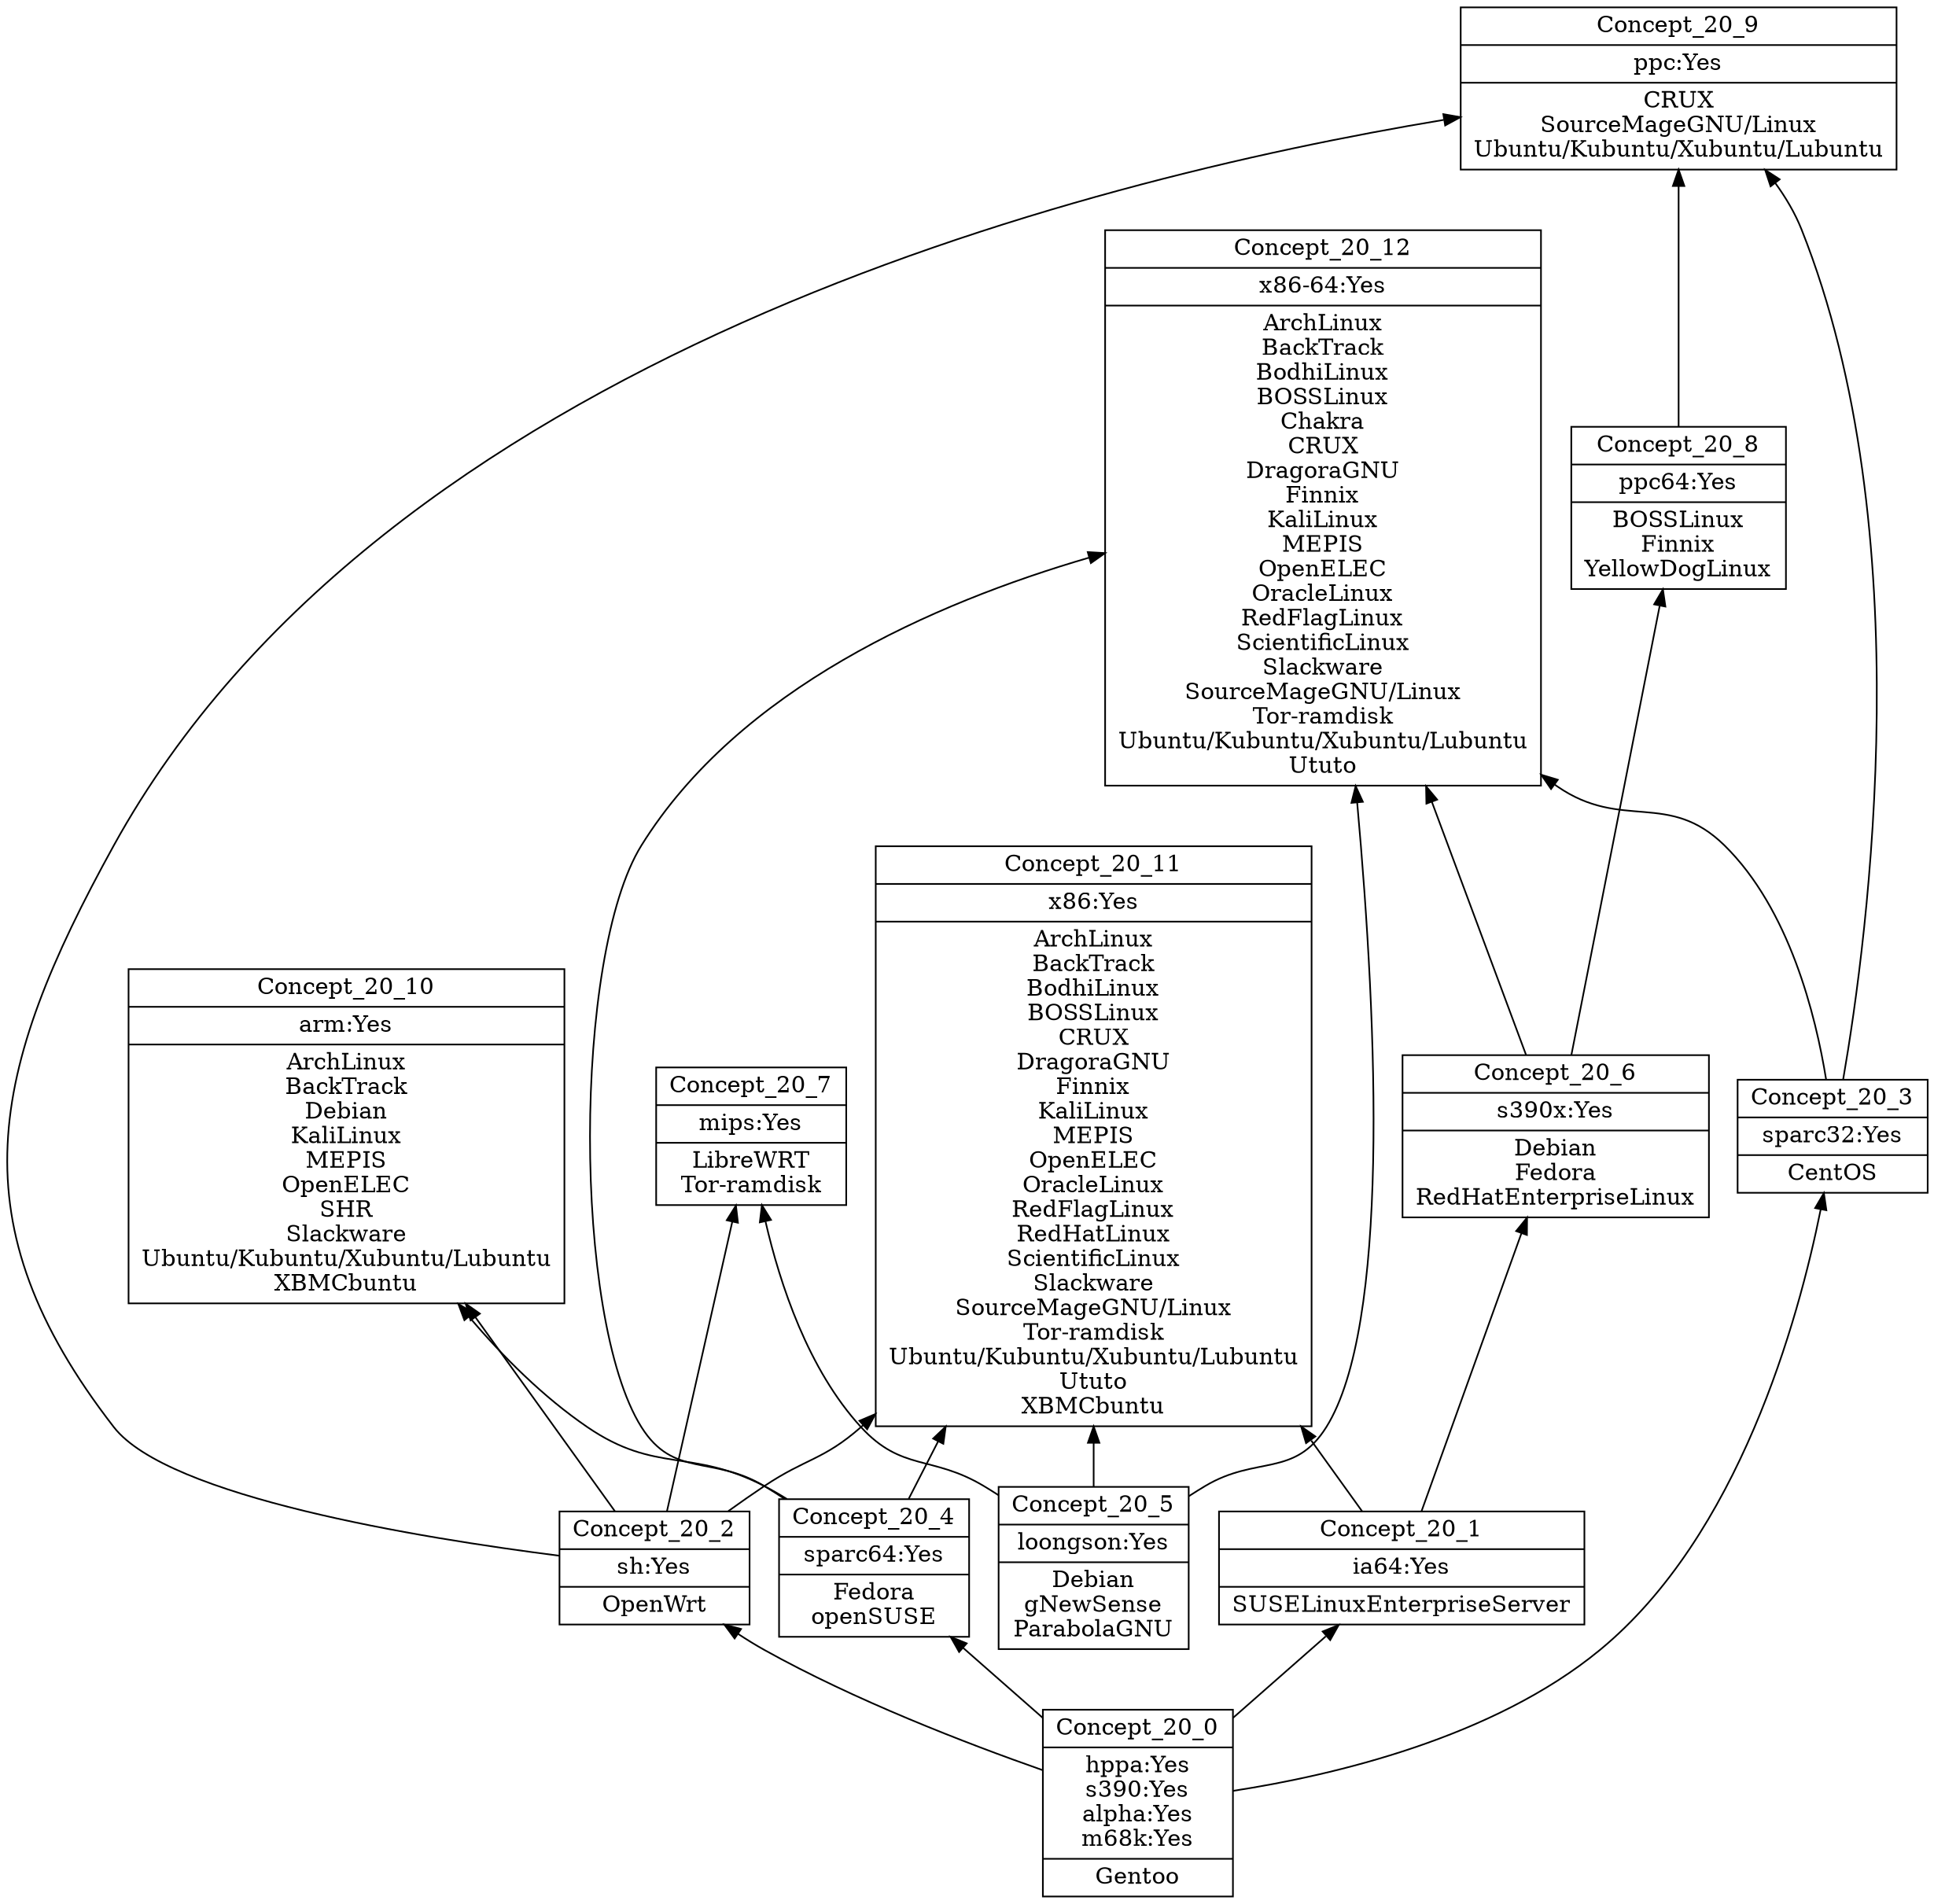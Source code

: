 digraph G { 
	rankdir=BT;
subgraph 20 { 
label="20";
1 [shape=record,label="{Concept_20_0|hppa:Yes\ns390:Yes\nalpha:Yes\nm68k:Yes\n|Gentoo\n}"];
2 [shape=record,label="{Concept_20_2|sh:Yes\n|OpenWrt\n}"];
3 [shape=record,label="{Concept_20_1|ia64:Yes\n|SUSELinuxEnterpriseServer\n}"];
4 [shape=record,label="{Concept_20_3|sparc32:Yes\n|CentOS\n}"];
5 [shape=record,label="{Concept_20_4|sparc64:Yes\n|Fedora\nopenSUSE\n}"];
6 [shape=record,label="{Concept_20_5|loongson:Yes\n|Debian\ngNewSense\nParabolaGNU\n}"];
7 [shape=record,label="{Concept_20_6|s390x:Yes\n|Debian\nFedora\nRedHatEnterpriseLinux\n}"];
8 [shape=record,label="{Concept_20_7|mips:Yes\n|LibreWRT\nTor-ramdisk\n}"];
9 [shape=record,label="{Concept_20_8|ppc64:Yes\n|BOSSLinux\nFinnix\nYellowDogLinux\n}"];
10 [shape=record,label="{Concept_20_9|ppc:Yes\n|CRUX\nSourceMageGNU/Linux\nUbuntu/Kubuntu/Xubuntu/Lubuntu\n}"];
11 [shape=record,label="{Concept_20_10|arm:Yes\n|ArchLinux\nBackTrack\nDebian\nKaliLinux\nMEPIS\nOpenELEC\nSHR\nSlackware\nUbuntu/Kubuntu/Xubuntu/Lubuntu\nXBMCbuntu\n}"];
12 [shape=record,label="{Concept_20_11|x86:Yes\n|ArchLinux\nBackTrack\nBodhiLinux\nBOSSLinux\nCRUX\nDragoraGNU\nFinnix\nKaliLinux\nMEPIS\nOpenELEC\nOracleLinux\nRedFlagLinux\nRedHatLinux\nScientificLinux\nSlackware\nSourceMageGNU/Linux\nTor-ramdisk\nUbuntu/Kubuntu/Xubuntu/Lubuntu\nUtuto\nXBMCbuntu\n}"];
13 [shape=record,label="{Concept_20_12|x86-64:Yes\n|ArchLinux\nBackTrack\nBodhiLinux\nBOSSLinux\nChakra\nCRUX\nDragoraGNU\nFinnix\nKaliLinux\nMEPIS\nOpenELEC\nOracleLinux\nRedFlagLinux\nScientificLinux\nSlackware\nSourceMageGNU/Linux\nTor-ramdisk\nUbuntu/Kubuntu/Xubuntu/Lubuntu\nUtuto\n}"];
	1 -> 2
	1 -> 3
	1 -> 4
	1 -> 5
	3 -> 7
	2 -> 8
	6 -> 8
	7 -> 9
	4 -> 10
	2 -> 10
	9 -> 10
	2 -> 11
	5 -> 11
	3 -> 12
	5 -> 12
	2 -> 12
	6 -> 12
	5 -> 13
	7 -> 13
	4 -> 13
	6 -> 13
}
}